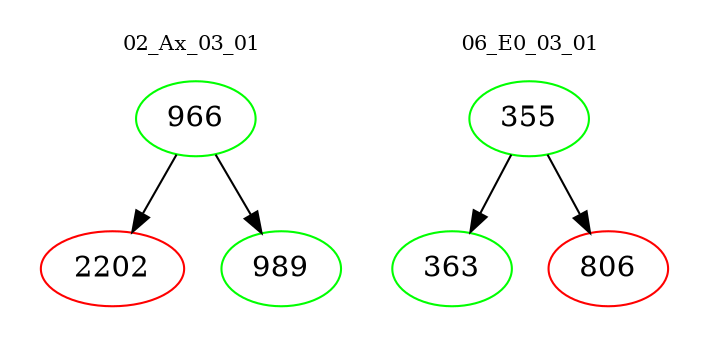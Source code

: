 digraph{
subgraph cluster_0 {
color = white
label = "02_Ax_03_01";
fontsize=10;
T0_966 [label="966", color="green"]
T0_966 -> T0_2202 [color="black"]
T0_2202 [label="2202", color="red"]
T0_966 -> T0_989 [color="black"]
T0_989 [label="989", color="green"]
}
subgraph cluster_1 {
color = white
label = "06_E0_03_01";
fontsize=10;
T1_355 [label="355", color="green"]
T1_355 -> T1_363 [color="black"]
T1_363 [label="363", color="green"]
T1_355 -> T1_806 [color="black"]
T1_806 [label="806", color="red"]
}
}

